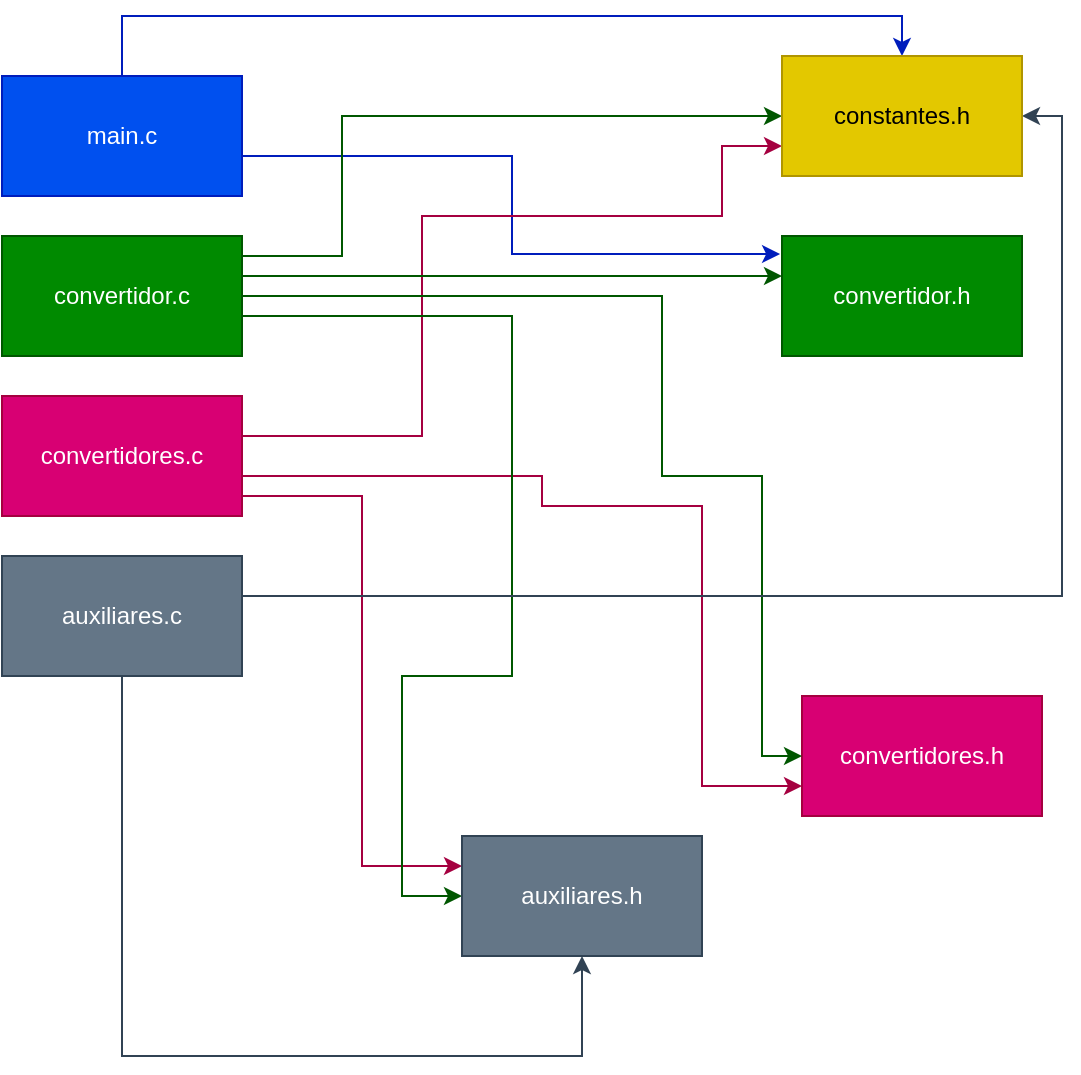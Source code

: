 <mxfile version="15.3.1" type="device"><diagram id="x6BOTuDPXZCVxYipDPq-" name="Page-1"><mxGraphModel dx="1422" dy="794" grid="1" gridSize="10" guides="1" tooltips="1" connect="1" arrows="1" fold="1" page="1" pageScale="1" pageWidth="827" pageHeight="1169" math="0" shadow="0"><root><mxCell id="0"/><mxCell id="1" parent="0"/><mxCell id="DAtSUKRpb--uVZX-L2PH-3" style="edgeStyle=orthogonalEdgeStyle;rounded=0;orthogonalLoop=1;jettySize=auto;html=1;entryX=-0.008;entryY=0.15;entryDx=0;entryDy=0;entryPerimeter=0;fillColor=#0050ef;strokeColor=#001DBC;" edge="1" parent="1" source="nKuxaBZlZGXN78ZbzpRb-1" target="nKuxaBZlZGXN78ZbzpRb-18"><mxGeometry relative="1" as="geometry"><Array as="points"><mxPoint x="305" y="80"/><mxPoint x="305" y="129"/></Array></mxGeometry></mxCell><mxCell id="DAtSUKRpb--uVZX-L2PH-4" style="edgeStyle=orthogonalEdgeStyle;rounded=0;orthogonalLoop=1;jettySize=auto;html=1;entryX=0.5;entryY=0;entryDx=0;entryDy=0;fillColor=#0050ef;strokeColor=#001DBC;" edge="1" parent="1" source="nKuxaBZlZGXN78ZbzpRb-1" target="nKuxaBZlZGXN78ZbzpRb-30"><mxGeometry relative="1" as="geometry"><Array as="points"><mxPoint x="110" y="10"/><mxPoint x="500" y="10"/></Array></mxGeometry></mxCell><mxCell id="nKuxaBZlZGXN78ZbzpRb-1" value="main.c" style="rounded=0;whiteSpace=wrap;html=1;fillColor=#0050ef;strokeColor=#001DBC;fontColor=#ffffff;" parent="1" vertex="1"><mxGeometry x="50" y="40" width="120" height="60" as="geometry"/></mxCell><mxCell id="DAtSUKRpb--uVZX-L2PH-9" style="edgeStyle=orthogonalEdgeStyle;rounded=0;orthogonalLoop=1;jettySize=auto;html=1;entryX=0;entryY=0.75;entryDx=0;entryDy=0;fillColor=#d80073;strokeColor=#A50040;" edge="1" parent="1" source="nKuxaBZlZGXN78ZbzpRb-7" target="nKuxaBZlZGXN78ZbzpRb-8"><mxGeometry relative="1" as="geometry"><Array as="points"><mxPoint x="320" y="240"/><mxPoint x="320" y="255"/><mxPoint x="400" y="255"/><mxPoint x="400" y="395"/></Array></mxGeometry></mxCell><mxCell id="DAtSUKRpb--uVZX-L2PH-10" style="edgeStyle=orthogonalEdgeStyle;rounded=0;orthogonalLoop=1;jettySize=auto;html=1;entryX=0;entryY=0.25;entryDx=0;entryDy=0;fillColor=#d80073;strokeColor=#A50040;" edge="1" parent="1" source="nKuxaBZlZGXN78ZbzpRb-7" target="nKuxaBZlZGXN78ZbzpRb-26"><mxGeometry relative="1" as="geometry"><Array as="points"><mxPoint x="230" y="250"/><mxPoint x="230" y="435"/></Array></mxGeometry></mxCell><mxCell id="DAtSUKRpb--uVZX-L2PH-11" style="edgeStyle=orthogonalEdgeStyle;rounded=0;orthogonalLoop=1;jettySize=auto;html=1;entryX=0;entryY=0.75;entryDx=0;entryDy=0;fillColor=#d80073;strokeColor=#A50040;" edge="1" parent="1" source="nKuxaBZlZGXN78ZbzpRb-7" target="nKuxaBZlZGXN78ZbzpRb-30"><mxGeometry relative="1" as="geometry"><Array as="points"><mxPoint x="260" y="220"/><mxPoint x="260" y="110"/><mxPoint x="410" y="110"/><mxPoint x="410" y="75"/></Array></mxGeometry></mxCell><mxCell id="nKuxaBZlZGXN78ZbzpRb-7" value="convertidores.c" style="rounded=0;whiteSpace=wrap;html=1;fillColor=#d80073;strokeColor=#A50040;fontColor=#ffffff;" parent="1" vertex="1"><mxGeometry x="50" y="200" width="120" height="60" as="geometry"/></mxCell><mxCell id="nKuxaBZlZGXN78ZbzpRb-8" value="convertidores.h" style="rounded=0;whiteSpace=wrap;html=1;fillColor=#d80073;strokeColor=#A50040;fontColor=#ffffff;" parent="1" vertex="1"><mxGeometry x="450" y="350" width="120" height="60" as="geometry"/></mxCell><mxCell id="nKuxaBZlZGXN78ZbzpRb-18" value="convertidor.h" style="rounded=0;whiteSpace=wrap;html=1;fillColor=#008a00;strokeColor=#005700;fontColor=#ffffff;" parent="1" vertex="1"><mxGeometry x="440" y="120" width="120" height="60" as="geometry"/></mxCell><mxCell id="DAtSUKRpb--uVZX-L2PH-5" style="edgeStyle=orthogonalEdgeStyle;rounded=0;orthogonalLoop=1;jettySize=auto;html=1;fillColor=#008a00;strokeColor=#005700;" edge="1" parent="1" source="nKuxaBZlZGXN78ZbzpRb-19" target="nKuxaBZlZGXN78ZbzpRb-18"><mxGeometry relative="1" as="geometry"><Array as="points"><mxPoint x="250" y="140"/><mxPoint x="250" y="140"/></Array></mxGeometry></mxCell><mxCell id="DAtSUKRpb--uVZX-L2PH-6" style="edgeStyle=orthogonalEdgeStyle;rounded=0;orthogonalLoop=1;jettySize=auto;html=1;entryX=0;entryY=0.5;entryDx=0;entryDy=0;fillColor=#008a00;strokeColor=#005700;" edge="1" parent="1" source="nKuxaBZlZGXN78ZbzpRb-19" target="nKuxaBZlZGXN78ZbzpRb-30"><mxGeometry relative="1" as="geometry"><Array as="points"><mxPoint x="220" y="130"/><mxPoint x="220" y="60"/></Array></mxGeometry></mxCell><mxCell id="DAtSUKRpb--uVZX-L2PH-7" style="edgeStyle=orthogonalEdgeStyle;rounded=0;orthogonalLoop=1;jettySize=auto;html=1;entryX=0;entryY=0.5;entryDx=0;entryDy=0;fillColor=#008a00;strokeColor=#005700;" edge="1" parent="1" source="nKuxaBZlZGXN78ZbzpRb-19" target="nKuxaBZlZGXN78ZbzpRb-8"><mxGeometry relative="1" as="geometry"><Array as="points"><mxPoint x="380" y="150"/><mxPoint x="380" y="240"/><mxPoint x="430" y="240"/><mxPoint x="430" y="380"/></Array></mxGeometry></mxCell><mxCell id="DAtSUKRpb--uVZX-L2PH-8" style="edgeStyle=orthogonalEdgeStyle;rounded=0;orthogonalLoop=1;jettySize=auto;html=1;entryX=0;entryY=0.5;entryDx=0;entryDy=0;fillColor=#008a00;strokeColor=#005700;" edge="1" parent="1" source="nKuxaBZlZGXN78ZbzpRb-19" target="nKuxaBZlZGXN78ZbzpRb-26"><mxGeometry relative="1" as="geometry"><Array as="points"><mxPoint x="305" y="160"/><mxPoint x="305" y="340"/><mxPoint x="250" y="340"/><mxPoint x="250" y="450"/></Array></mxGeometry></mxCell><mxCell id="nKuxaBZlZGXN78ZbzpRb-19" value="convertidor.c" style="rounded=0;whiteSpace=wrap;html=1;fillColor=#008a00;strokeColor=#005700;fontColor=#ffffff;" parent="1" vertex="1"><mxGeometry x="50" y="120" width="120" height="60" as="geometry"/></mxCell><mxCell id="DAtSUKRpb--uVZX-L2PH-12" style="edgeStyle=orthogonalEdgeStyle;rounded=0;orthogonalLoop=1;jettySize=auto;html=1;entryX=1;entryY=0.5;entryDx=0;entryDy=0;fillColor=#647687;strokeColor=#314354;" edge="1" parent="1" source="nKuxaBZlZGXN78ZbzpRb-25" target="nKuxaBZlZGXN78ZbzpRb-30"><mxGeometry relative="1" as="geometry"><Array as="points"><mxPoint x="580" y="300"/><mxPoint x="580" y="60"/></Array></mxGeometry></mxCell><mxCell id="DAtSUKRpb--uVZX-L2PH-13" style="edgeStyle=orthogonalEdgeStyle;rounded=0;orthogonalLoop=1;jettySize=auto;html=1;entryX=0.5;entryY=1;entryDx=0;entryDy=0;fillColor=#647687;strokeColor=#314354;" edge="1" parent="1" source="nKuxaBZlZGXN78ZbzpRb-25" target="nKuxaBZlZGXN78ZbzpRb-26"><mxGeometry relative="1" as="geometry"><Array as="points"><mxPoint x="110" y="530"/><mxPoint x="340" y="530"/></Array></mxGeometry></mxCell><mxCell id="nKuxaBZlZGXN78ZbzpRb-25" value="auxiliares.c" style="rounded=0;whiteSpace=wrap;html=1;fillColor=#647687;strokeColor=#314354;fontColor=#ffffff;" parent="1" vertex="1"><mxGeometry x="50" y="280" width="120" height="60" as="geometry"/></mxCell><mxCell id="nKuxaBZlZGXN78ZbzpRb-26" value="auxiliares.h" style="rounded=0;whiteSpace=wrap;html=1;fillColor=#647687;strokeColor=#314354;fontColor=#ffffff;" parent="1" vertex="1"><mxGeometry x="280" y="420" width="120" height="60" as="geometry"/></mxCell><mxCell id="nKuxaBZlZGXN78ZbzpRb-30" value="constantes.h" style="rounded=0;whiteSpace=wrap;html=1;fillColor=#e3c800;strokeColor=#B09500;fontColor=#000000;" parent="1" vertex="1"><mxGeometry x="440" y="30" width="120" height="60" as="geometry"/></mxCell></root></mxGraphModel></diagram></mxfile>